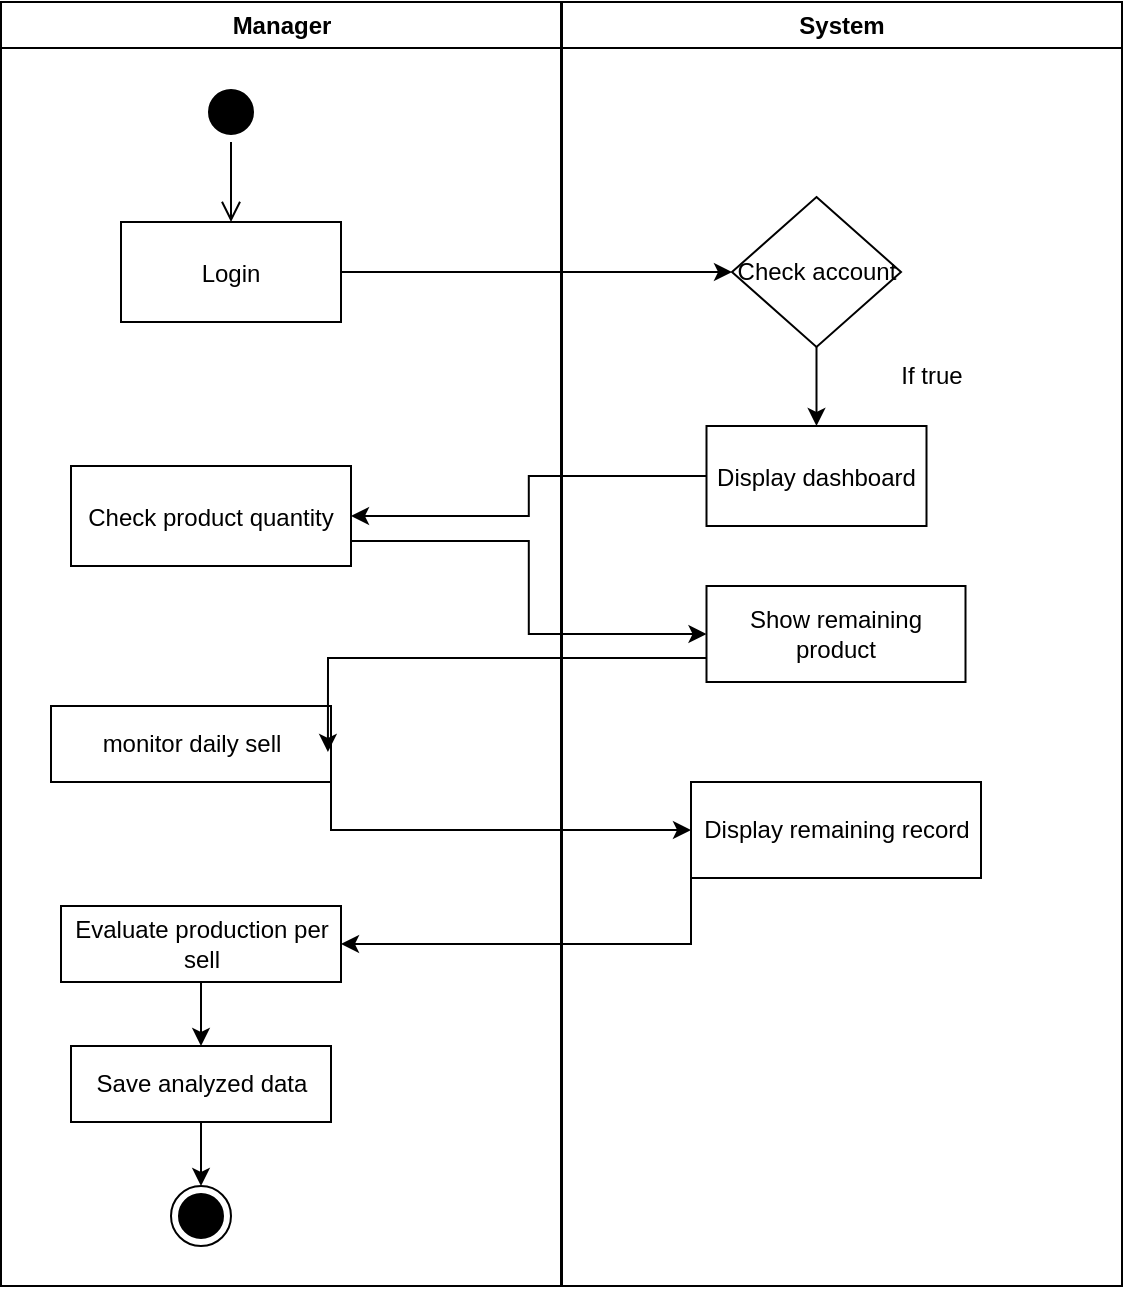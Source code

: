 <mxfile version="22.1.11" type="device">
  <diagram name="Page-1" id="e7e014a7-5840-1c2e-5031-d8a46d1fe8dd">
    <mxGraphModel dx="1151" dy="673" grid="1" gridSize="10" guides="1" tooltips="1" connect="1" arrows="1" fold="1" page="1" pageScale="1" pageWidth="1169" pageHeight="827" background="none" math="0" shadow="0">
      <root>
        <mxCell id="0" />
        <mxCell id="1" parent="0" />
        <mxCell id="2" value="Manager" style="swimlane;whiteSpace=wrap" parent="1" vertex="1">
          <mxGeometry x="164.5" y="128" width="280" height="642" as="geometry" />
        </mxCell>
        <mxCell id="5" value="" style="ellipse;shape=startState;fillColor=#000000;strokeColor=#000000;" parent="2" vertex="1">
          <mxGeometry x="100" y="40" width="30" height="30" as="geometry" />
        </mxCell>
        <mxCell id="6" value="" style="edgeStyle=elbowEdgeStyle;elbow=horizontal;verticalAlign=bottom;endArrow=open;endSize=8;strokeColor=#000000;endFill=1;rounded=0" parent="2" source="5" target="7" edge="1">
          <mxGeometry x="100" y="40" as="geometry">
            <mxPoint x="115" y="110" as="targetPoint" />
          </mxGeometry>
        </mxCell>
        <mxCell id="7" value="Login" style="strokeColor=#000000;" parent="2" vertex="1">
          <mxGeometry x="60" y="110" width="110" height="50" as="geometry" />
        </mxCell>
        <mxCell id="10" value="Check product quantity" style="strokeColor=#000000;" parent="2" vertex="1">
          <mxGeometry x="35" y="232" width="140" height="50" as="geometry" />
        </mxCell>
        <mxCell id="WVf5S07idf13oQcc_sT_-57" value="monitor daily sell" style="rounded=0;whiteSpace=wrap;html=1;" parent="2" vertex="1">
          <mxGeometry x="25" y="352" width="140" height="38" as="geometry" />
        </mxCell>
        <mxCell id="WVf5S07idf13oQcc_sT_-64" style="edgeStyle=orthogonalEdgeStyle;rounded=0;orthogonalLoop=1;jettySize=auto;html=1;exitX=0.5;exitY=1;exitDx=0;exitDy=0;entryX=0.5;entryY=0;entryDx=0;entryDy=0;" parent="2" source="WVf5S07idf13oQcc_sT_-61" target="WVf5S07idf13oQcc_sT_-63" edge="1">
          <mxGeometry relative="1" as="geometry" />
        </mxCell>
        <mxCell id="WVf5S07idf13oQcc_sT_-61" value="Evaluate production per sell" style="rounded=0;whiteSpace=wrap;html=1;" parent="2" vertex="1">
          <mxGeometry x="30" y="452" width="140" height="38" as="geometry" />
        </mxCell>
        <mxCell id="WVf5S07idf13oQcc_sT_-65" style="edgeStyle=orthogonalEdgeStyle;rounded=0;orthogonalLoop=1;jettySize=auto;html=1;exitX=0.5;exitY=1;exitDx=0;exitDy=0;" parent="2" source="WVf5S07idf13oQcc_sT_-66" edge="1">
          <mxGeometry relative="1" as="geometry">
            <mxPoint x="99.929" y="622" as="targetPoint" />
          </mxGeometry>
        </mxCell>
        <mxCell id="WVf5S07idf13oQcc_sT_-63" value="Save analyzed data" style="rounded=0;whiteSpace=wrap;html=1;" parent="2" vertex="1">
          <mxGeometry x="35" y="522" width="130" height="38" as="geometry" />
        </mxCell>
        <mxCell id="WVf5S07idf13oQcc_sT_-68" value="" style="edgeStyle=orthogonalEdgeStyle;rounded=0;orthogonalLoop=1;jettySize=auto;html=1;exitX=0.5;exitY=1;exitDx=0;exitDy=0;" parent="2" source="WVf5S07idf13oQcc_sT_-63" target="WVf5S07idf13oQcc_sT_-66" edge="1">
          <mxGeometry relative="1" as="geometry">
            <mxPoint x="264.429" y="750" as="targetPoint" />
            <mxPoint x="264.5" y="688" as="sourcePoint" />
          </mxGeometry>
        </mxCell>
        <mxCell id="WVf5S07idf13oQcc_sT_-66" value="" style="ellipse;html=1;shape=endState;fillColor=#000000;strokeColor=#000000;" parent="2" vertex="1">
          <mxGeometry x="85" y="592" width="30" height="30" as="geometry" />
        </mxCell>
        <mxCell id="3" value="System" style="swimlane;whiteSpace=wrap" parent="1" vertex="1">
          <mxGeometry x="445" y="128" width="280" height="642" as="geometry" />
        </mxCell>
        <mxCell id="WVf5S07idf13oQcc_sT_-51" style="edgeStyle=orthogonalEdgeStyle;rounded=0;orthogonalLoop=1;jettySize=auto;html=1;exitX=0.5;exitY=1;exitDx=0;exitDy=0;entryX=0.5;entryY=0;entryDx=0;entryDy=0;" parent="3" source="WVf5S07idf13oQcc_sT_-46" target="8" edge="1">
          <mxGeometry relative="1" as="geometry" />
        </mxCell>
        <mxCell id="WVf5S07idf13oQcc_sT_-46" value="Check account" style="rhombus;whiteSpace=wrap;html=1;" parent="3" vertex="1">
          <mxGeometry x="85" y="97.5" width="84.5" height="75" as="geometry" />
        </mxCell>
        <mxCell id="8" value="Display dashboard" style="strokeColor=#000000;" parent="3" vertex="1">
          <mxGeometry x="72.25" y="212" width="110" height="50" as="geometry" />
        </mxCell>
        <mxCell id="WVf5S07idf13oQcc_sT_-52" value="If true" style="text;html=1;strokeColor=none;fillColor=none;align=center;verticalAlign=middle;whiteSpace=wrap;rounded=0;" parent="3" vertex="1">
          <mxGeometry x="155" y="172" width="60" height="30" as="geometry" />
        </mxCell>
        <mxCell id="WVf5S07idf13oQcc_sT_-55" value="Show remaining product" style="rounded=0;whiteSpace=wrap;html=1;" parent="3" vertex="1">
          <mxGeometry x="72.25" y="292" width="129.5" height="48" as="geometry" />
        </mxCell>
        <mxCell id="WVf5S07idf13oQcc_sT_-59" value="Display remaining record" style="rounded=0;whiteSpace=wrap;html=1;" parent="3" vertex="1">
          <mxGeometry x="64.5" y="390" width="145" height="48" as="geometry" />
        </mxCell>
        <mxCell id="WVf5S07idf13oQcc_sT_-50" style="edgeStyle=orthogonalEdgeStyle;rounded=0;orthogonalLoop=1;jettySize=auto;html=1;exitX=1;exitY=0.5;exitDx=0;exitDy=0;entryX=0;entryY=0.5;entryDx=0;entryDy=0;" parent="1" source="7" target="WVf5S07idf13oQcc_sT_-46" edge="1">
          <mxGeometry relative="1" as="geometry" />
        </mxCell>
        <mxCell id="WVf5S07idf13oQcc_sT_-54" style="edgeStyle=orthogonalEdgeStyle;rounded=0;orthogonalLoop=1;jettySize=auto;html=1;exitX=0;exitY=0.5;exitDx=0;exitDy=0;" parent="1" source="8" target="10" edge="1">
          <mxGeometry relative="1" as="geometry" />
        </mxCell>
        <mxCell id="WVf5S07idf13oQcc_sT_-56" style="edgeStyle=orthogonalEdgeStyle;rounded=0;orthogonalLoop=1;jettySize=auto;html=1;exitX=1;exitY=0.75;exitDx=0;exitDy=0;entryX=0;entryY=0.5;entryDx=0;entryDy=0;" parent="1" source="10" target="WVf5S07idf13oQcc_sT_-55" edge="1">
          <mxGeometry relative="1" as="geometry" />
        </mxCell>
        <mxCell id="WVf5S07idf13oQcc_sT_-58" style="edgeStyle=orthogonalEdgeStyle;rounded=0;orthogonalLoop=1;jettySize=auto;html=1;exitX=0;exitY=0.75;exitDx=0;exitDy=0;entryX=0.989;entryY=0.605;entryDx=0;entryDy=0;entryPerimeter=0;" parent="1" source="WVf5S07idf13oQcc_sT_-55" target="WVf5S07idf13oQcc_sT_-57" edge="1">
          <mxGeometry relative="1" as="geometry" />
        </mxCell>
        <mxCell id="WVf5S07idf13oQcc_sT_-60" style="edgeStyle=orthogonalEdgeStyle;rounded=0;orthogonalLoop=1;jettySize=auto;html=1;exitX=1;exitY=1;exitDx=0;exitDy=0;entryX=0;entryY=0.5;entryDx=0;entryDy=0;" parent="1" source="WVf5S07idf13oQcc_sT_-57" target="WVf5S07idf13oQcc_sT_-59" edge="1">
          <mxGeometry relative="1" as="geometry" />
        </mxCell>
        <mxCell id="WVf5S07idf13oQcc_sT_-62" style="edgeStyle=orthogonalEdgeStyle;rounded=0;orthogonalLoop=1;jettySize=auto;html=1;exitX=0;exitY=1;exitDx=0;exitDy=0;entryX=1;entryY=0.5;entryDx=0;entryDy=0;" parent="1" source="WVf5S07idf13oQcc_sT_-59" target="WVf5S07idf13oQcc_sT_-61" edge="1">
          <mxGeometry relative="1" as="geometry" />
        </mxCell>
      </root>
    </mxGraphModel>
  </diagram>
</mxfile>

